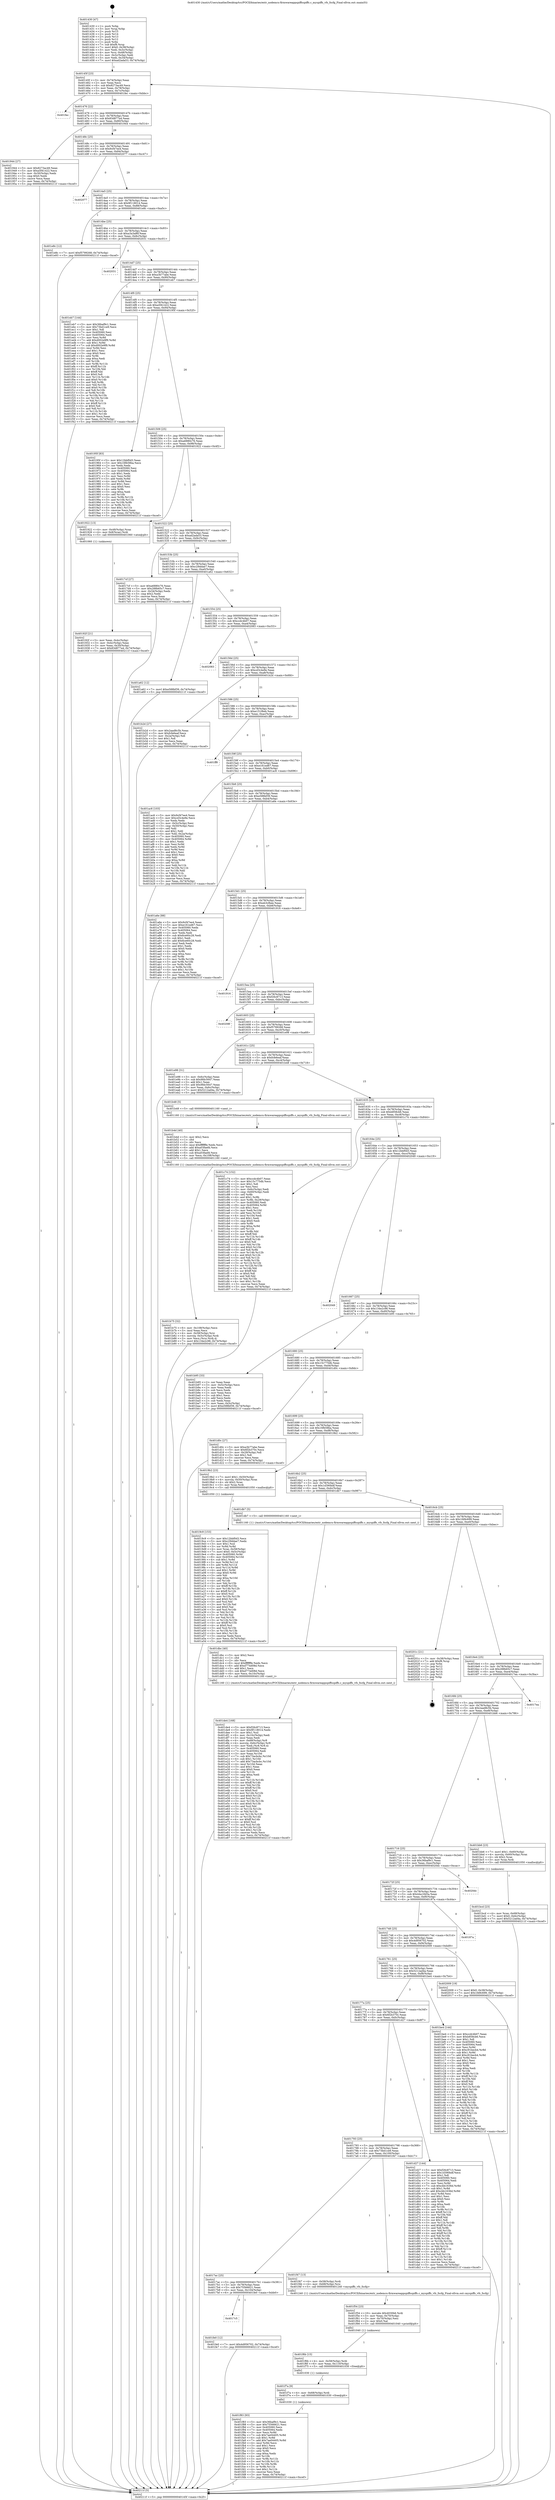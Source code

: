 digraph "0x401430" {
  label = "0x401430 (/mnt/c/Users/mathe/Desktop/tcc/POCII/binaries/extr_nodemcu-firmwareappspiffsspiffs.c_myspiffs_vfs_fscfg_Final-ollvm.out::main(0))"
  labelloc = "t"
  node[shape=record]

  Entry [label="",width=0.3,height=0.3,shape=circle,fillcolor=black,style=filled]
  "0x40145f" [label="{
     0x40145f [23]\l
     | [instrs]\l
     &nbsp;&nbsp;0x40145f \<+3\>: mov -0x74(%rbp),%eax\l
     &nbsp;&nbsp;0x401462 \<+2\>: mov %eax,%ecx\l
     &nbsp;&nbsp;0x401464 \<+6\>: sub $0x8273ac49,%ecx\l
     &nbsp;&nbsp;0x40146a \<+3\>: mov %eax,-0x78(%rbp)\l
     &nbsp;&nbsp;0x40146d \<+3\>: mov %ecx,-0x7c(%rbp)\l
     &nbsp;&nbsp;0x401470 \<+6\>: je 0000000000401fec \<main+0xbbc\>\l
  }"]
  "0x401fec" [label="{
     0x401fec\l
  }", style=dashed]
  "0x401476" [label="{
     0x401476 [22]\l
     | [instrs]\l
     &nbsp;&nbsp;0x401476 \<+5\>: jmp 000000000040147b \<main+0x4b\>\l
     &nbsp;&nbsp;0x40147b \<+3\>: mov -0x78(%rbp),%eax\l
     &nbsp;&nbsp;0x40147e \<+5\>: sub $0x83d877a4,%eax\l
     &nbsp;&nbsp;0x401483 \<+3\>: mov %eax,-0x80(%rbp)\l
     &nbsp;&nbsp;0x401486 \<+6\>: je 0000000000401944 \<main+0x514\>\l
  }"]
  Exit [label="",width=0.3,height=0.3,shape=circle,fillcolor=black,style=filled,peripheries=2]
  "0x401944" [label="{
     0x401944 [27]\l
     | [instrs]\l
     &nbsp;&nbsp;0x401944 \<+5\>: mov $0x8273ac49,%eax\l
     &nbsp;&nbsp;0x401949 \<+5\>: mov $0xa5f41422,%ecx\l
     &nbsp;&nbsp;0x40194e \<+3\>: mov -0x30(%rbp),%edx\l
     &nbsp;&nbsp;0x401951 \<+3\>: cmp $0x0,%edx\l
     &nbsp;&nbsp;0x401954 \<+3\>: cmove %ecx,%eax\l
     &nbsp;&nbsp;0x401957 \<+3\>: mov %eax,-0x74(%rbp)\l
     &nbsp;&nbsp;0x40195a \<+5\>: jmp 000000000040211f \<main+0xcef\>\l
  }"]
  "0x40148c" [label="{
     0x40148c [25]\l
     | [instrs]\l
     &nbsp;&nbsp;0x40148c \<+5\>: jmp 0000000000401491 \<main+0x61\>\l
     &nbsp;&nbsp;0x401491 \<+3\>: mov -0x78(%rbp),%eax\l
     &nbsp;&nbsp;0x401494 \<+5\>: sub $0x9cf47ee4,%eax\l
     &nbsp;&nbsp;0x401499 \<+6\>: mov %eax,-0x84(%rbp)\l
     &nbsp;&nbsp;0x40149f \<+6\>: je 0000000000402077 \<main+0xc47\>\l
  }"]
  "0x4017c5" [label="{
     0x4017c5\l
  }", style=dashed]
  "0x402077" [label="{
     0x402077\l
  }", style=dashed]
  "0x4014a5" [label="{
     0x4014a5 [25]\l
     | [instrs]\l
     &nbsp;&nbsp;0x4014a5 \<+5\>: jmp 00000000004014aa \<main+0x7a\>\l
     &nbsp;&nbsp;0x4014aa \<+3\>: mov -0x78(%rbp),%eax\l
     &nbsp;&nbsp;0x4014ad \<+5\>: sub $0x9f118014,%eax\l
     &nbsp;&nbsp;0x4014b2 \<+6\>: mov %eax,-0x88(%rbp)\l
     &nbsp;&nbsp;0x4014b8 \<+6\>: je 0000000000401e8c \<main+0xa5c\>\l
  }"]
  "0x401fe0" [label="{
     0x401fe0 [12]\l
     | [instrs]\l
     &nbsp;&nbsp;0x401fe0 \<+7\>: movl $0x4d956702,-0x74(%rbp)\l
     &nbsp;&nbsp;0x401fe7 \<+5\>: jmp 000000000040211f \<main+0xcef\>\l
  }"]
  "0x401e8c" [label="{
     0x401e8c [12]\l
     | [instrs]\l
     &nbsp;&nbsp;0x401e8c \<+7\>: movl $0xf5799268,-0x74(%rbp)\l
     &nbsp;&nbsp;0x401e93 \<+5\>: jmp 000000000040211f \<main+0xcef\>\l
  }"]
  "0x4014be" [label="{
     0x4014be [25]\l
     | [instrs]\l
     &nbsp;&nbsp;0x4014be \<+5\>: jmp 00000000004014c3 \<main+0x93\>\l
     &nbsp;&nbsp;0x4014c3 \<+3\>: mov -0x78(%rbp),%eax\l
     &nbsp;&nbsp;0x4014c6 \<+5\>: sub $0xa3a3af6f,%eax\l
     &nbsp;&nbsp;0x4014cb \<+6\>: mov %eax,-0x8c(%rbp)\l
     &nbsp;&nbsp;0x4014d1 \<+6\>: je 0000000000402031 \<main+0xc01\>\l
  }"]
  "0x401f83" [label="{
     0x401f83 [93]\l
     | [instrs]\l
     &nbsp;&nbsp;0x401f83 \<+5\>: mov $0x36baf9c1,%eax\l
     &nbsp;&nbsp;0x401f88 \<+5\>: mov $0x75566621,%esi\l
     &nbsp;&nbsp;0x401f8d \<+7\>: mov 0x405060,%ecx\l
     &nbsp;&nbsp;0x401f94 \<+7\>: mov 0x405064,%edx\l
     &nbsp;&nbsp;0x401f9b \<+3\>: mov %ecx,%r8d\l
     &nbsp;&nbsp;0x401f9e \<+7\>: sub $0x7ae04405,%r8d\l
     &nbsp;&nbsp;0x401fa5 \<+4\>: sub $0x1,%r8d\l
     &nbsp;&nbsp;0x401fa9 \<+7\>: add $0x7ae04405,%r8d\l
     &nbsp;&nbsp;0x401fb0 \<+4\>: imul %r8d,%ecx\l
     &nbsp;&nbsp;0x401fb4 \<+3\>: and $0x1,%ecx\l
     &nbsp;&nbsp;0x401fb7 \<+3\>: cmp $0x0,%ecx\l
     &nbsp;&nbsp;0x401fba \<+4\>: sete %r9b\l
     &nbsp;&nbsp;0x401fbe \<+3\>: cmp $0xa,%edx\l
     &nbsp;&nbsp;0x401fc1 \<+4\>: setl %r10b\l
     &nbsp;&nbsp;0x401fc5 \<+3\>: mov %r9b,%r11b\l
     &nbsp;&nbsp;0x401fc8 \<+3\>: and %r10b,%r11b\l
     &nbsp;&nbsp;0x401fcb \<+3\>: xor %r10b,%r9b\l
     &nbsp;&nbsp;0x401fce \<+3\>: or %r9b,%r11b\l
     &nbsp;&nbsp;0x401fd1 \<+4\>: test $0x1,%r11b\l
     &nbsp;&nbsp;0x401fd5 \<+3\>: cmovne %esi,%eax\l
     &nbsp;&nbsp;0x401fd8 \<+3\>: mov %eax,-0x74(%rbp)\l
     &nbsp;&nbsp;0x401fdb \<+5\>: jmp 000000000040211f \<main+0xcef\>\l
  }"]
  "0x402031" [label="{
     0x402031\l
  }", style=dashed]
  "0x4014d7" [label="{
     0x4014d7 [25]\l
     | [instrs]\l
     &nbsp;&nbsp;0x4014d7 \<+5\>: jmp 00000000004014dc \<main+0xac\>\l
     &nbsp;&nbsp;0x4014dc \<+3\>: mov -0x78(%rbp),%eax\l
     &nbsp;&nbsp;0x4014df \<+5\>: sub $0xa3b77abe,%eax\l
     &nbsp;&nbsp;0x4014e4 \<+6\>: mov %eax,-0x90(%rbp)\l
     &nbsp;&nbsp;0x4014ea \<+6\>: je 0000000000401eb7 \<main+0xa87\>\l
  }"]
  "0x401f7a" [label="{
     0x401f7a [9]\l
     | [instrs]\l
     &nbsp;&nbsp;0x401f7a \<+4\>: mov -0x68(%rbp),%rdi\l
     &nbsp;&nbsp;0x401f7e \<+5\>: call 0000000000401030 \<free@plt\>\l
     | [calls]\l
     &nbsp;&nbsp;0x401030 \{1\} (unknown)\l
  }"]
  "0x401eb7" [label="{
     0x401eb7 [144]\l
     | [instrs]\l
     &nbsp;&nbsp;0x401eb7 \<+5\>: mov $0x36baf9c1,%eax\l
     &nbsp;&nbsp;0x401ebc \<+5\>: mov $0x73bd1ce9,%ecx\l
     &nbsp;&nbsp;0x401ec1 \<+2\>: mov $0x1,%dl\l
     &nbsp;&nbsp;0x401ec3 \<+7\>: mov 0x405060,%esi\l
     &nbsp;&nbsp;0x401eca \<+7\>: mov 0x405064,%edi\l
     &nbsp;&nbsp;0x401ed1 \<+3\>: mov %esi,%r8d\l
     &nbsp;&nbsp;0x401ed4 \<+7\>: add $0xd002e9f9,%r8d\l
     &nbsp;&nbsp;0x401edb \<+4\>: sub $0x1,%r8d\l
     &nbsp;&nbsp;0x401edf \<+7\>: sub $0xd002e9f9,%r8d\l
     &nbsp;&nbsp;0x401ee6 \<+4\>: imul %r8d,%esi\l
     &nbsp;&nbsp;0x401eea \<+3\>: and $0x1,%esi\l
     &nbsp;&nbsp;0x401eed \<+3\>: cmp $0x0,%esi\l
     &nbsp;&nbsp;0x401ef0 \<+4\>: sete %r9b\l
     &nbsp;&nbsp;0x401ef4 \<+3\>: cmp $0xa,%edi\l
     &nbsp;&nbsp;0x401ef7 \<+4\>: setl %r10b\l
     &nbsp;&nbsp;0x401efb \<+3\>: mov %r9b,%r11b\l
     &nbsp;&nbsp;0x401efe \<+4\>: xor $0xff,%r11b\l
     &nbsp;&nbsp;0x401f02 \<+3\>: mov %r10b,%bl\l
     &nbsp;&nbsp;0x401f05 \<+3\>: xor $0xff,%bl\l
     &nbsp;&nbsp;0x401f08 \<+3\>: xor $0x0,%dl\l
     &nbsp;&nbsp;0x401f0b \<+3\>: mov %r11b,%r14b\l
     &nbsp;&nbsp;0x401f0e \<+4\>: and $0x0,%r14b\l
     &nbsp;&nbsp;0x401f12 \<+3\>: and %dl,%r9b\l
     &nbsp;&nbsp;0x401f15 \<+3\>: mov %bl,%r15b\l
     &nbsp;&nbsp;0x401f18 \<+4\>: and $0x0,%r15b\l
     &nbsp;&nbsp;0x401f1c \<+3\>: and %dl,%r10b\l
     &nbsp;&nbsp;0x401f1f \<+3\>: or %r9b,%r14b\l
     &nbsp;&nbsp;0x401f22 \<+3\>: or %r10b,%r15b\l
     &nbsp;&nbsp;0x401f25 \<+3\>: xor %r15b,%r14b\l
     &nbsp;&nbsp;0x401f28 \<+3\>: or %bl,%r11b\l
     &nbsp;&nbsp;0x401f2b \<+4\>: xor $0xff,%r11b\l
     &nbsp;&nbsp;0x401f2f \<+3\>: or $0x0,%dl\l
     &nbsp;&nbsp;0x401f32 \<+3\>: and %dl,%r11b\l
     &nbsp;&nbsp;0x401f35 \<+3\>: or %r11b,%r14b\l
     &nbsp;&nbsp;0x401f38 \<+4\>: test $0x1,%r14b\l
     &nbsp;&nbsp;0x401f3c \<+3\>: cmovne %ecx,%eax\l
     &nbsp;&nbsp;0x401f3f \<+3\>: mov %eax,-0x74(%rbp)\l
     &nbsp;&nbsp;0x401f42 \<+5\>: jmp 000000000040211f \<main+0xcef\>\l
  }"]
  "0x4014f0" [label="{
     0x4014f0 [25]\l
     | [instrs]\l
     &nbsp;&nbsp;0x4014f0 \<+5\>: jmp 00000000004014f5 \<main+0xc5\>\l
     &nbsp;&nbsp;0x4014f5 \<+3\>: mov -0x78(%rbp),%eax\l
     &nbsp;&nbsp;0x4014f8 \<+5\>: sub $0xa5f41422,%eax\l
     &nbsp;&nbsp;0x4014fd \<+6\>: mov %eax,-0x94(%rbp)\l
     &nbsp;&nbsp;0x401503 \<+6\>: je 000000000040195f \<main+0x52f\>\l
  }"]
  "0x401f6b" [label="{
     0x401f6b [15]\l
     | [instrs]\l
     &nbsp;&nbsp;0x401f6b \<+4\>: mov -0x58(%rbp),%rdi\l
     &nbsp;&nbsp;0x401f6f \<+6\>: mov %eax,-0x110(%rbp)\l
     &nbsp;&nbsp;0x401f75 \<+5\>: call 0000000000401030 \<free@plt\>\l
     | [calls]\l
     &nbsp;&nbsp;0x401030 \{1\} (unknown)\l
  }"]
  "0x40195f" [label="{
     0x40195f [83]\l
     | [instrs]\l
     &nbsp;&nbsp;0x40195f \<+5\>: mov $0x12bbf0d3,%eax\l
     &nbsp;&nbsp;0x401964 \<+5\>: mov $0x16fb58ba,%ecx\l
     &nbsp;&nbsp;0x401969 \<+2\>: xor %edx,%edx\l
     &nbsp;&nbsp;0x40196b \<+7\>: mov 0x405060,%esi\l
     &nbsp;&nbsp;0x401972 \<+7\>: mov 0x405064,%edi\l
     &nbsp;&nbsp;0x401979 \<+3\>: sub $0x1,%edx\l
     &nbsp;&nbsp;0x40197c \<+3\>: mov %esi,%r8d\l
     &nbsp;&nbsp;0x40197f \<+3\>: add %edx,%r8d\l
     &nbsp;&nbsp;0x401982 \<+4\>: imul %r8d,%esi\l
     &nbsp;&nbsp;0x401986 \<+3\>: and $0x1,%esi\l
     &nbsp;&nbsp;0x401989 \<+3\>: cmp $0x0,%esi\l
     &nbsp;&nbsp;0x40198c \<+4\>: sete %r9b\l
     &nbsp;&nbsp;0x401990 \<+3\>: cmp $0xa,%edi\l
     &nbsp;&nbsp;0x401993 \<+4\>: setl %r10b\l
     &nbsp;&nbsp;0x401997 \<+3\>: mov %r9b,%r11b\l
     &nbsp;&nbsp;0x40199a \<+3\>: and %r10b,%r11b\l
     &nbsp;&nbsp;0x40199d \<+3\>: xor %r10b,%r9b\l
     &nbsp;&nbsp;0x4019a0 \<+3\>: or %r9b,%r11b\l
     &nbsp;&nbsp;0x4019a3 \<+4\>: test $0x1,%r11b\l
     &nbsp;&nbsp;0x4019a7 \<+3\>: cmovne %ecx,%eax\l
     &nbsp;&nbsp;0x4019aa \<+3\>: mov %eax,-0x74(%rbp)\l
     &nbsp;&nbsp;0x4019ad \<+5\>: jmp 000000000040211f \<main+0xcef\>\l
  }"]
  "0x401509" [label="{
     0x401509 [25]\l
     | [instrs]\l
     &nbsp;&nbsp;0x401509 \<+5\>: jmp 000000000040150e \<main+0xde\>\l
     &nbsp;&nbsp;0x40150e \<+3\>: mov -0x78(%rbp),%eax\l
     &nbsp;&nbsp;0x401511 \<+5\>: sub $0xa6880c76,%eax\l
     &nbsp;&nbsp;0x401516 \<+6\>: mov %eax,-0x98(%rbp)\l
     &nbsp;&nbsp;0x40151c \<+6\>: je 0000000000401922 \<main+0x4f2\>\l
  }"]
  "0x401f54" [label="{
     0x401f54 [23]\l
     | [instrs]\l
     &nbsp;&nbsp;0x401f54 \<+10\>: movabs $0x4030b6,%rdi\l
     &nbsp;&nbsp;0x401f5e \<+3\>: mov %eax,-0x70(%rbp)\l
     &nbsp;&nbsp;0x401f61 \<+3\>: mov -0x70(%rbp),%esi\l
     &nbsp;&nbsp;0x401f64 \<+2\>: mov $0x0,%al\l
     &nbsp;&nbsp;0x401f66 \<+5\>: call 0000000000401040 \<printf@plt\>\l
     | [calls]\l
     &nbsp;&nbsp;0x401040 \{1\} (unknown)\l
  }"]
  "0x401922" [label="{
     0x401922 [13]\l
     | [instrs]\l
     &nbsp;&nbsp;0x401922 \<+4\>: mov -0x48(%rbp),%rax\l
     &nbsp;&nbsp;0x401926 \<+4\>: mov 0x8(%rax),%rdi\l
     &nbsp;&nbsp;0x40192a \<+5\>: call 0000000000401060 \<atoi@plt\>\l
     | [calls]\l
     &nbsp;&nbsp;0x401060 \{1\} (unknown)\l
  }"]
  "0x401522" [label="{
     0x401522 [25]\l
     | [instrs]\l
     &nbsp;&nbsp;0x401522 \<+5\>: jmp 0000000000401527 \<main+0xf7\>\l
     &nbsp;&nbsp;0x401527 \<+3\>: mov -0x78(%rbp),%eax\l
     &nbsp;&nbsp;0x40152a \<+5\>: sub $0xad2ada53,%eax\l
     &nbsp;&nbsp;0x40152f \<+6\>: mov %eax,-0x9c(%rbp)\l
     &nbsp;&nbsp;0x401535 \<+6\>: je 00000000004017cf \<main+0x39f\>\l
  }"]
  "0x4017ac" [label="{
     0x4017ac [25]\l
     | [instrs]\l
     &nbsp;&nbsp;0x4017ac \<+5\>: jmp 00000000004017b1 \<main+0x381\>\l
     &nbsp;&nbsp;0x4017b1 \<+3\>: mov -0x78(%rbp),%eax\l
     &nbsp;&nbsp;0x4017b4 \<+5\>: sub $0x75566621,%eax\l
     &nbsp;&nbsp;0x4017b9 \<+6\>: mov %eax,-0x104(%rbp)\l
     &nbsp;&nbsp;0x4017bf \<+6\>: je 0000000000401fe0 \<main+0xbb0\>\l
  }"]
  "0x4017cf" [label="{
     0x4017cf [27]\l
     | [instrs]\l
     &nbsp;&nbsp;0x4017cf \<+5\>: mov $0xa6880c76,%eax\l
     &nbsp;&nbsp;0x4017d4 \<+5\>: mov $0x288b65c7,%ecx\l
     &nbsp;&nbsp;0x4017d9 \<+3\>: mov -0x34(%rbp),%edx\l
     &nbsp;&nbsp;0x4017dc \<+3\>: cmp $0x2,%edx\l
     &nbsp;&nbsp;0x4017df \<+3\>: cmovne %ecx,%eax\l
     &nbsp;&nbsp;0x4017e2 \<+3\>: mov %eax,-0x74(%rbp)\l
     &nbsp;&nbsp;0x4017e5 \<+5\>: jmp 000000000040211f \<main+0xcef\>\l
  }"]
  "0x40153b" [label="{
     0x40153b [25]\l
     | [instrs]\l
     &nbsp;&nbsp;0x40153b \<+5\>: jmp 0000000000401540 \<main+0x110\>\l
     &nbsp;&nbsp;0x401540 \<+3\>: mov -0x78(%rbp),%eax\l
     &nbsp;&nbsp;0x401543 \<+5\>: sub $0xc29ddae7,%eax\l
     &nbsp;&nbsp;0x401548 \<+6\>: mov %eax,-0xa0(%rbp)\l
     &nbsp;&nbsp;0x40154e \<+6\>: je 0000000000401a62 \<main+0x632\>\l
  }"]
  "0x40211f" [label="{
     0x40211f [5]\l
     | [instrs]\l
     &nbsp;&nbsp;0x40211f \<+5\>: jmp 000000000040145f \<main+0x2f\>\l
  }"]
  "0x401430" [label="{
     0x401430 [47]\l
     | [instrs]\l
     &nbsp;&nbsp;0x401430 \<+1\>: push %rbp\l
     &nbsp;&nbsp;0x401431 \<+3\>: mov %rsp,%rbp\l
     &nbsp;&nbsp;0x401434 \<+2\>: push %r15\l
     &nbsp;&nbsp;0x401436 \<+2\>: push %r14\l
     &nbsp;&nbsp;0x401438 \<+2\>: push %r13\l
     &nbsp;&nbsp;0x40143a \<+2\>: push %r12\l
     &nbsp;&nbsp;0x40143c \<+1\>: push %rbx\l
     &nbsp;&nbsp;0x40143d \<+7\>: sub $0xf8,%rsp\l
     &nbsp;&nbsp;0x401444 \<+7\>: movl $0x0,-0x38(%rbp)\l
     &nbsp;&nbsp;0x40144b \<+3\>: mov %edi,-0x3c(%rbp)\l
     &nbsp;&nbsp;0x40144e \<+4\>: mov %rsi,-0x48(%rbp)\l
     &nbsp;&nbsp;0x401452 \<+3\>: mov -0x3c(%rbp),%edi\l
     &nbsp;&nbsp;0x401455 \<+3\>: mov %edi,-0x34(%rbp)\l
     &nbsp;&nbsp;0x401458 \<+7\>: movl $0xad2ada53,-0x74(%rbp)\l
  }"]
  "0x40192f" [label="{
     0x40192f [21]\l
     | [instrs]\l
     &nbsp;&nbsp;0x40192f \<+3\>: mov %eax,-0x4c(%rbp)\l
     &nbsp;&nbsp;0x401932 \<+3\>: mov -0x4c(%rbp),%eax\l
     &nbsp;&nbsp;0x401935 \<+3\>: mov %eax,-0x30(%rbp)\l
     &nbsp;&nbsp;0x401938 \<+7\>: movl $0x83d877a4,-0x74(%rbp)\l
     &nbsp;&nbsp;0x40193f \<+5\>: jmp 000000000040211f \<main+0xcef\>\l
  }"]
  "0x401f47" [label="{
     0x401f47 [13]\l
     | [instrs]\l
     &nbsp;&nbsp;0x401f47 \<+4\>: mov -0x58(%rbp),%rdi\l
     &nbsp;&nbsp;0x401f4b \<+4\>: mov -0x68(%rbp),%rsi\l
     &nbsp;&nbsp;0x401f4f \<+5\>: call 0000000000401240 \<myspiffs_vfs_fscfg\>\l
     | [calls]\l
     &nbsp;&nbsp;0x401240 \{1\} (/mnt/c/Users/mathe/Desktop/tcc/POCII/binaries/extr_nodemcu-firmwareappspiffsspiffs.c_myspiffs_vfs_fscfg_Final-ollvm.out::myspiffs_vfs_fscfg)\l
  }"]
  "0x401a62" [label="{
     0x401a62 [12]\l
     | [instrs]\l
     &nbsp;&nbsp;0x401a62 \<+7\>: movl $0xe588bf39,-0x74(%rbp)\l
     &nbsp;&nbsp;0x401a69 \<+5\>: jmp 000000000040211f \<main+0xcef\>\l
  }"]
  "0x401554" [label="{
     0x401554 [25]\l
     | [instrs]\l
     &nbsp;&nbsp;0x401554 \<+5\>: jmp 0000000000401559 \<main+0x129\>\l
     &nbsp;&nbsp;0x401559 \<+3\>: mov -0x78(%rbp),%eax\l
     &nbsp;&nbsp;0x40155c \<+5\>: sub $0xccdc4b07,%eax\l
     &nbsp;&nbsp;0x401561 \<+6\>: mov %eax,-0xa4(%rbp)\l
     &nbsp;&nbsp;0x401567 \<+6\>: je 0000000000402083 \<main+0xc53\>\l
  }"]
  "0x401de4" [label="{
     0x401de4 [168]\l
     | [instrs]\l
     &nbsp;&nbsp;0x401de4 \<+5\>: mov $0xf26c8713,%ecx\l
     &nbsp;&nbsp;0x401de9 \<+5\>: mov $0x9f118014,%edx\l
     &nbsp;&nbsp;0x401dee \<+3\>: mov $0x1,%sil\l
     &nbsp;&nbsp;0x401df1 \<+6\>: mov -0x10c(%rbp),%edi\l
     &nbsp;&nbsp;0x401df7 \<+3\>: imul %eax,%edi\l
     &nbsp;&nbsp;0x401dfa \<+4\>: mov -0x68(%rbp),%r8\l
     &nbsp;&nbsp;0x401dfe \<+4\>: movslq -0x6c(%rbp),%r9\l
     &nbsp;&nbsp;0x401e02 \<+4\>: mov %edi,(%r8,%r9,4)\l
     &nbsp;&nbsp;0x401e06 \<+7\>: mov 0x405060,%eax\l
     &nbsp;&nbsp;0x401e0d \<+7\>: mov 0x405064,%edi\l
     &nbsp;&nbsp;0x401e14 \<+3\>: mov %eax,%r10d\l
     &nbsp;&nbsp;0x401e17 \<+7\>: sub $0x73acbcbc,%r10d\l
     &nbsp;&nbsp;0x401e1e \<+4\>: sub $0x1,%r10d\l
     &nbsp;&nbsp;0x401e22 \<+7\>: add $0x73acbcbc,%r10d\l
     &nbsp;&nbsp;0x401e29 \<+4\>: imul %r10d,%eax\l
     &nbsp;&nbsp;0x401e2d \<+3\>: and $0x1,%eax\l
     &nbsp;&nbsp;0x401e30 \<+3\>: cmp $0x0,%eax\l
     &nbsp;&nbsp;0x401e33 \<+4\>: sete %r11b\l
     &nbsp;&nbsp;0x401e37 \<+3\>: cmp $0xa,%edi\l
     &nbsp;&nbsp;0x401e3a \<+3\>: setl %bl\l
     &nbsp;&nbsp;0x401e3d \<+3\>: mov %r11b,%r14b\l
     &nbsp;&nbsp;0x401e40 \<+4\>: xor $0xff,%r14b\l
     &nbsp;&nbsp;0x401e44 \<+3\>: mov %bl,%r15b\l
     &nbsp;&nbsp;0x401e47 \<+4\>: xor $0xff,%r15b\l
     &nbsp;&nbsp;0x401e4b \<+4\>: xor $0x0,%sil\l
     &nbsp;&nbsp;0x401e4f \<+3\>: mov %r14b,%r12b\l
     &nbsp;&nbsp;0x401e52 \<+4\>: and $0x0,%r12b\l
     &nbsp;&nbsp;0x401e56 \<+3\>: and %sil,%r11b\l
     &nbsp;&nbsp;0x401e59 \<+3\>: mov %r15b,%r13b\l
     &nbsp;&nbsp;0x401e5c \<+4\>: and $0x0,%r13b\l
     &nbsp;&nbsp;0x401e60 \<+3\>: and %sil,%bl\l
     &nbsp;&nbsp;0x401e63 \<+3\>: or %r11b,%r12b\l
     &nbsp;&nbsp;0x401e66 \<+3\>: or %bl,%r13b\l
     &nbsp;&nbsp;0x401e69 \<+3\>: xor %r13b,%r12b\l
     &nbsp;&nbsp;0x401e6c \<+3\>: or %r15b,%r14b\l
     &nbsp;&nbsp;0x401e6f \<+4\>: xor $0xff,%r14b\l
     &nbsp;&nbsp;0x401e73 \<+4\>: or $0x0,%sil\l
     &nbsp;&nbsp;0x401e77 \<+3\>: and %sil,%r14b\l
     &nbsp;&nbsp;0x401e7a \<+3\>: or %r14b,%r12b\l
     &nbsp;&nbsp;0x401e7d \<+4\>: test $0x1,%r12b\l
     &nbsp;&nbsp;0x401e81 \<+3\>: cmovne %edx,%ecx\l
     &nbsp;&nbsp;0x401e84 \<+3\>: mov %ecx,-0x74(%rbp)\l
     &nbsp;&nbsp;0x401e87 \<+5\>: jmp 000000000040211f \<main+0xcef\>\l
  }"]
  "0x402083" [label="{
     0x402083\l
  }", style=dashed]
  "0x40156d" [label="{
     0x40156d [25]\l
     | [instrs]\l
     &nbsp;&nbsp;0x40156d \<+5\>: jmp 0000000000401572 \<main+0x142\>\l
     &nbsp;&nbsp;0x401572 \<+3\>: mov -0x78(%rbp),%eax\l
     &nbsp;&nbsp;0x401575 \<+5\>: sub $0xcd3c4e9e,%eax\l
     &nbsp;&nbsp;0x40157a \<+6\>: mov %eax,-0xa8(%rbp)\l
     &nbsp;&nbsp;0x401580 \<+6\>: je 0000000000401b2d \<main+0x6fd\>\l
  }"]
  "0x401dbc" [label="{
     0x401dbc [40]\l
     | [instrs]\l
     &nbsp;&nbsp;0x401dbc \<+5\>: mov $0x2,%ecx\l
     &nbsp;&nbsp;0x401dc1 \<+1\>: cltd\l
     &nbsp;&nbsp;0x401dc2 \<+2\>: idiv %ecx\l
     &nbsp;&nbsp;0x401dc4 \<+6\>: imul $0xfffffffe,%edx,%ecx\l
     &nbsp;&nbsp;0x401dca \<+6\>: add $0xd774d08d,%ecx\l
     &nbsp;&nbsp;0x401dd0 \<+3\>: add $0x1,%ecx\l
     &nbsp;&nbsp;0x401dd3 \<+6\>: sub $0xd774d08d,%ecx\l
     &nbsp;&nbsp;0x401dd9 \<+6\>: mov %ecx,-0x10c(%rbp)\l
     &nbsp;&nbsp;0x401ddf \<+5\>: call 0000000000401160 \<next_i\>\l
     | [calls]\l
     &nbsp;&nbsp;0x401160 \{1\} (/mnt/c/Users/mathe/Desktop/tcc/POCII/binaries/extr_nodemcu-firmwareappspiffsspiffs.c_myspiffs_vfs_fscfg_Final-ollvm.out::next_i)\l
  }"]
  "0x401b2d" [label="{
     0x401b2d [27]\l
     | [instrs]\l
     &nbsp;&nbsp;0x401b2d \<+5\>: mov $0x2aad8c5b,%eax\l
     &nbsp;&nbsp;0x401b32 \<+5\>: mov $0xfcfe6eaf,%ecx\l
     &nbsp;&nbsp;0x401b37 \<+3\>: mov -0x2a(%rbp),%dl\l
     &nbsp;&nbsp;0x401b3a \<+3\>: test $0x1,%dl\l
     &nbsp;&nbsp;0x401b3d \<+3\>: cmovne %ecx,%eax\l
     &nbsp;&nbsp;0x401b40 \<+3\>: mov %eax,-0x74(%rbp)\l
     &nbsp;&nbsp;0x401b43 \<+5\>: jmp 000000000040211f \<main+0xcef\>\l
  }"]
  "0x401586" [label="{
     0x401586 [25]\l
     | [instrs]\l
     &nbsp;&nbsp;0x401586 \<+5\>: jmp 000000000040158b \<main+0x15b\>\l
     &nbsp;&nbsp;0x40158b \<+3\>: mov -0x78(%rbp),%eax\l
     &nbsp;&nbsp;0x40158e \<+5\>: sub $0xe151f6eb,%eax\l
     &nbsp;&nbsp;0x401593 \<+6\>: mov %eax,-0xac(%rbp)\l
     &nbsp;&nbsp;0x401599 \<+6\>: je 0000000000401ff8 \<main+0xbc8\>\l
  }"]
  "0x401793" [label="{
     0x401793 [25]\l
     | [instrs]\l
     &nbsp;&nbsp;0x401793 \<+5\>: jmp 0000000000401798 \<main+0x368\>\l
     &nbsp;&nbsp;0x401798 \<+3\>: mov -0x78(%rbp),%eax\l
     &nbsp;&nbsp;0x40179b \<+5\>: sub $0x73bd1ce9,%eax\l
     &nbsp;&nbsp;0x4017a0 \<+6\>: mov %eax,-0x100(%rbp)\l
     &nbsp;&nbsp;0x4017a6 \<+6\>: je 0000000000401f47 \<main+0xb17\>\l
  }"]
  "0x401ff8" [label="{
     0x401ff8\l
  }", style=dashed]
  "0x40159f" [label="{
     0x40159f [25]\l
     | [instrs]\l
     &nbsp;&nbsp;0x40159f \<+5\>: jmp 00000000004015a4 \<main+0x174\>\l
     &nbsp;&nbsp;0x4015a4 \<+3\>: mov -0x78(%rbp),%eax\l
     &nbsp;&nbsp;0x4015a7 \<+5\>: sub $0xe161ed67,%eax\l
     &nbsp;&nbsp;0x4015ac \<+6\>: mov %eax,-0xb0(%rbp)\l
     &nbsp;&nbsp;0x4015b2 \<+6\>: je 0000000000401ac6 \<main+0x696\>\l
  }"]
  "0x401d27" [label="{
     0x401d27 [144]\l
     | [instrs]\l
     &nbsp;&nbsp;0x401d27 \<+5\>: mov $0xf26c8713,%eax\l
     &nbsp;&nbsp;0x401d2c \<+5\>: mov $0x1d390bdf,%ecx\l
     &nbsp;&nbsp;0x401d31 \<+2\>: mov $0x1,%dl\l
     &nbsp;&nbsp;0x401d33 \<+7\>: mov 0x405060,%esi\l
     &nbsp;&nbsp;0x401d3a \<+7\>: mov 0x405064,%edi\l
     &nbsp;&nbsp;0x401d41 \<+3\>: mov %esi,%r8d\l
     &nbsp;&nbsp;0x401d44 \<+7\>: sub $0xcbb1636d,%r8d\l
     &nbsp;&nbsp;0x401d4b \<+4\>: sub $0x1,%r8d\l
     &nbsp;&nbsp;0x401d4f \<+7\>: add $0xcbb1636d,%r8d\l
     &nbsp;&nbsp;0x401d56 \<+4\>: imul %r8d,%esi\l
     &nbsp;&nbsp;0x401d5a \<+3\>: and $0x1,%esi\l
     &nbsp;&nbsp;0x401d5d \<+3\>: cmp $0x0,%esi\l
     &nbsp;&nbsp;0x401d60 \<+4\>: sete %r9b\l
     &nbsp;&nbsp;0x401d64 \<+3\>: cmp $0xa,%edi\l
     &nbsp;&nbsp;0x401d67 \<+4\>: setl %r10b\l
     &nbsp;&nbsp;0x401d6b \<+3\>: mov %r9b,%r11b\l
     &nbsp;&nbsp;0x401d6e \<+4\>: xor $0xff,%r11b\l
     &nbsp;&nbsp;0x401d72 \<+3\>: mov %r10b,%bl\l
     &nbsp;&nbsp;0x401d75 \<+3\>: xor $0xff,%bl\l
     &nbsp;&nbsp;0x401d78 \<+3\>: xor $0x1,%dl\l
     &nbsp;&nbsp;0x401d7b \<+3\>: mov %r11b,%r14b\l
     &nbsp;&nbsp;0x401d7e \<+4\>: and $0xff,%r14b\l
     &nbsp;&nbsp;0x401d82 \<+3\>: and %dl,%r9b\l
     &nbsp;&nbsp;0x401d85 \<+3\>: mov %bl,%r15b\l
     &nbsp;&nbsp;0x401d88 \<+4\>: and $0xff,%r15b\l
     &nbsp;&nbsp;0x401d8c \<+3\>: and %dl,%r10b\l
     &nbsp;&nbsp;0x401d8f \<+3\>: or %r9b,%r14b\l
     &nbsp;&nbsp;0x401d92 \<+3\>: or %r10b,%r15b\l
     &nbsp;&nbsp;0x401d95 \<+3\>: xor %r15b,%r14b\l
     &nbsp;&nbsp;0x401d98 \<+3\>: or %bl,%r11b\l
     &nbsp;&nbsp;0x401d9b \<+4\>: xor $0xff,%r11b\l
     &nbsp;&nbsp;0x401d9f \<+3\>: or $0x1,%dl\l
     &nbsp;&nbsp;0x401da2 \<+3\>: and %dl,%r11b\l
     &nbsp;&nbsp;0x401da5 \<+3\>: or %r11b,%r14b\l
     &nbsp;&nbsp;0x401da8 \<+4\>: test $0x1,%r14b\l
     &nbsp;&nbsp;0x401dac \<+3\>: cmovne %ecx,%eax\l
     &nbsp;&nbsp;0x401daf \<+3\>: mov %eax,-0x74(%rbp)\l
     &nbsp;&nbsp;0x401db2 \<+5\>: jmp 000000000040211f \<main+0xcef\>\l
  }"]
  "0x401ac6" [label="{
     0x401ac6 [103]\l
     | [instrs]\l
     &nbsp;&nbsp;0x401ac6 \<+5\>: mov $0x9cf47ee4,%eax\l
     &nbsp;&nbsp;0x401acb \<+5\>: mov $0xcd3c4e9e,%ecx\l
     &nbsp;&nbsp;0x401ad0 \<+2\>: xor %edx,%edx\l
     &nbsp;&nbsp;0x401ad2 \<+3\>: mov -0x5c(%rbp),%esi\l
     &nbsp;&nbsp;0x401ad5 \<+3\>: cmp -0x50(%rbp),%esi\l
     &nbsp;&nbsp;0x401ad8 \<+4\>: setl %dil\l
     &nbsp;&nbsp;0x401adc \<+4\>: and $0x1,%dil\l
     &nbsp;&nbsp;0x401ae0 \<+4\>: mov %dil,-0x2a(%rbp)\l
     &nbsp;&nbsp;0x401ae4 \<+7\>: mov 0x405060,%esi\l
     &nbsp;&nbsp;0x401aeb \<+8\>: mov 0x405064,%r8d\l
     &nbsp;&nbsp;0x401af3 \<+3\>: sub $0x1,%edx\l
     &nbsp;&nbsp;0x401af6 \<+3\>: mov %esi,%r9d\l
     &nbsp;&nbsp;0x401af9 \<+3\>: add %edx,%r9d\l
     &nbsp;&nbsp;0x401afc \<+4\>: imul %r9d,%esi\l
     &nbsp;&nbsp;0x401b00 \<+3\>: and $0x1,%esi\l
     &nbsp;&nbsp;0x401b03 \<+3\>: cmp $0x0,%esi\l
     &nbsp;&nbsp;0x401b06 \<+4\>: sete %dil\l
     &nbsp;&nbsp;0x401b0a \<+4\>: cmp $0xa,%r8d\l
     &nbsp;&nbsp;0x401b0e \<+4\>: setl %r10b\l
     &nbsp;&nbsp;0x401b12 \<+3\>: mov %dil,%r11b\l
     &nbsp;&nbsp;0x401b15 \<+3\>: and %r10b,%r11b\l
     &nbsp;&nbsp;0x401b18 \<+3\>: xor %r10b,%dil\l
     &nbsp;&nbsp;0x401b1b \<+3\>: or %dil,%r11b\l
     &nbsp;&nbsp;0x401b1e \<+4\>: test $0x1,%r11b\l
     &nbsp;&nbsp;0x401b22 \<+3\>: cmovne %ecx,%eax\l
     &nbsp;&nbsp;0x401b25 \<+3\>: mov %eax,-0x74(%rbp)\l
     &nbsp;&nbsp;0x401b28 \<+5\>: jmp 000000000040211f \<main+0xcef\>\l
  }"]
  "0x4015b8" [label="{
     0x4015b8 [25]\l
     | [instrs]\l
     &nbsp;&nbsp;0x4015b8 \<+5\>: jmp 00000000004015bd \<main+0x18d\>\l
     &nbsp;&nbsp;0x4015bd \<+3\>: mov -0x78(%rbp),%eax\l
     &nbsp;&nbsp;0x4015c0 \<+5\>: sub $0xe588bf39,%eax\l
     &nbsp;&nbsp;0x4015c5 \<+6\>: mov %eax,-0xb4(%rbp)\l
     &nbsp;&nbsp;0x4015cb \<+6\>: je 0000000000401a6e \<main+0x63e\>\l
  }"]
  "0x40177a" [label="{
     0x40177a [25]\l
     | [instrs]\l
     &nbsp;&nbsp;0x40177a \<+5\>: jmp 000000000040177f \<main+0x34f\>\l
     &nbsp;&nbsp;0x40177f \<+3\>: mov -0x78(%rbp),%eax\l
     &nbsp;&nbsp;0x401782 \<+5\>: sub $0x6f2b370c,%eax\l
     &nbsp;&nbsp;0x401787 \<+6\>: mov %eax,-0xfc(%rbp)\l
     &nbsp;&nbsp;0x40178d \<+6\>: je 0000000000401d27 \<main+0x8f7\>\l
  }"]
  "0x401a6e" [label="{
     0x401a6e [88]\l
     | [instrs]\l
     &nbsp;&nbsp;0x401a6e \<+5\>: mov $0x9cf47ee4,%eax\l
     &nbsp;&nbsp;0x401a73 \<+5\>: mov $0xe161ed67,%ecx\l
     &nbsp;&nbsp;0x401a78 \<+7\>: mov 0x405060,%edx\l
     &nbsp;&nbsp;0x401a7f \<+7\>: mov 0x405064,%esi\l
     &nbsp;&nbsp;0x401a86 \<+2\>: mov %edx,%edi\l
     &nbsp;&nbsp;0x401a88 \<+6\>: sub $0x6ce60c28,%edi\l
     &nbsp;&nbsp;0x401a8e \<+3\>: sub $0x1,%edi\l
     &nbsp;&nbsp;0x401a91 \<+6\>: add $0x6ce60c28,%edi\l
     &nbsp;&nbsp;0x401a97 \<+3\>: imul %edi,%edx\l
     &nbsp;&nbsp;0x401a9a \<+3\>: and $0x1,%edx\l
     &nbsp;&nbsp;0x401a9d \<+3\>: cmp $0x0,%edx\l
     &nbsp;&nbsp;0x401aa0 \<+4\>: sete %r8b\l
     &nbsp;&nbsp;0x401aa4 \<+3\>: cmp $0xa,%esi\l
     &nbsp;&nbsp;0x401aa7 \<+4\>: setl %r9b\l
     &nbsp;&nbsp;0x401aab \<+3\>: mov %r8b,%r10b\l
     &nbsp;&nbsp;0x401aae \<+3\>: and %r9b,%r10b\l
     &nbsp;&nbsp;0x401ab1 \<+3\>: xor %r9b,%r8b\l
     &nbsp;&nbsp;0x401ab4 \<+3\>: or %r8b,%r10b\l
     &nbsp;&nbsp;0x401ab7 \<+4\>: test $0x1,%r10b\l
     &nbsp;&nbsp;0x401abb \<+3\>: cmovne %ecx,%eax\l
     &nbsp;&nbsp;0x401abe \<+3\>: mov %eax,-0x74(%rbp)\l
     &nbsp;&nbsp;0x401ac1 \<+5\>: jmp 000000000040211f \<main+0xcef\>\l
  }"]
  "0x4015d1" [label="{
     0x4015d1 [25]\l
     | [instrs]\l
     &nbsp;&nbsp;0x4015d1 \<+5\>: jmp 00000000004015d6 \<main+0x1a6\>\l
     &nbsp;&nbsp;0x4015d6 \<+3\>: mov -0x78(%rbp),%eax\l
     &nbsp;&nbsp;0x4015d9 \<+5\>: sub $0xeb3cfbee,%eax\l
     &nbsp;&nbsp;0x4015de \<+6\>: mov %eax,-0xb8(%rbp)\l
     &nbsp;&nbsp;0x4015e4 \<+6\>: je 0000000000401916 \<main+0x4e6\>\l
  }"]
  "0x401be4" [label="{
     0x401be4 [144]\l
     | [instrs]\l
     &nbsp;&nbsp;0x401be4 \<+5\>: mov $0xccdc4b07,%eax\l
     &nbsp;&nbsp;0x401be9 \<+5\>: mov $0xb858cb6,%ecx\l
     &nbsp;&nbsp;0x401bee \<+2\>: mov $0x1,%dl\l
     &nbsp;&nbsp;0x401bf0 \<+7\>: mov 0x405060,%esi\l
     &nbsp;&nbsp;0x401bf7 \<+7\>: mov 0x405064,%edi\l
     &nbsp;&nbsp;0x401bfe \<+3\>: mov %esi,%r8d\l
     &nbsp;&nbsp;0x401c01 \<+7\>: sub $0xc91becb4,%r8d\l
     &nbsp;&nbsp;0x401c08 \<+4\>: sub $0x1,%r8d\l
     &nbsp;&nbsp;0x401c0c \<+7\>: add $0xc91becb4,%r8d\l
     &nbsp;&nbsp;0x401c13 \<+4\>: imul %r8d,%esi\l
     &nbsp;&nbsp;0x401c17 \<+3\>: and $0x1,%esi\l
     &nbsp;&nbsp;0x401c1a \<+3\>: cmp $0x0,%esi\l
     &nbsp;&nbsp;0x401c1d \<+4\>: sete %r9b\l
     &nbsp;&nbsp;0x401c21 \<+3\>: cmp $0xa,%edi\l
     &nbsp;&nbsp;0x401c24 \<+4\>: setl %r10b\l
     &nbsp;&nbsp;0x401c28 \<+3\>: mov %r9b,%r11b\l
     &nbsp;&nbsp;0x401c2b \<+4\>: xor $0xff,%r11b\l
     &nbsp;&nbsp;0x401c2f \<+3\>: mov %r10b,%bl\l
     &nbsp;&nbsp;0x401c32 \<+3\>: xor $0xff,%bl\l
     &nbsp;&nbsp;0x401c35 \<+3\>: xor $0x0,%dl\l
     &nbsp;&nbsp;0x401c38 \<+3\>: mov %r11b,%r14b\l
     &nbsp;&nbsp;0x401c3b \<+4\>: and $0x0,%r14b\l
     &nbsp;&nbsp;0x401c3f \<+3\>: and %dl,%r9b\l
     &nbsp;&nbsp;0x401c42 \<+3\>: mov %bl,%r15b\l
     &nbsp;&nbsp;0x401c45 \<+4\>: and $0x0,%r15b\l
     &nbsp;&nbsp;0x401c49 \<+3\>: and %dl,%r10b\l
     &nbsp;&nbsp;0x401c4c \<+3\>: or %r9b,%r14b\l
     &nbsp;&nbsp;0x401c4f \<+3\>: or %r10b,%r15b\l
     &nbsp;&nbsp;0x401c52 \<+3\>: xor %r15b,%r14b\l
     &nbsp;&nbsp;0x401c55 \<+3\>: or %bl,%r11b\l
     &nbsp;&nbsp;0x401c58 \<+4\>: xor $0xff,%r11b\l
     &nbsp;&nbsp;0x401c5c \<+3\>: or $0x0,%dl\l
     &nbsp;&nbsp;0x401c5f \<+3\>: and %dl,%r11b\l
     &nbsp;&nbsp;0x401c62 \<+3\>: or %r11b,%r14b\l
     &nbsp;&nbsp;0x401c65 \<+4\>: test $0x1,%r14b\l
     &nbsp;&nbsp;0x401c69 \<+3\>: cmovne %ecx,%eax\l
     &nbsp;&nbsp;0x401c6c \<+3\>: mov %eax,-0x74(%rbp)\l
     &nbsp;&nbsp;0x401c6f \<+5\>: jmp 000000000040211f \<main+0xcef\>\l
  }"]
  "0x401916" [label="{
     0x401916\l
  }", style=dashed]
  "0x4015ea" [label="{
     0x4015ea [25]\l
     | [instrs]\l
     &nbsp;&nbsp;0x4015ea \<+5\>: jmp 00000000004015ef \<main+0x1bf\>\l
     &nbsp;&nbsp;0x4015ef \<+3\>: mov -0x78(%rbp),%eax\l
     &nbsp;&nbsp;0x4015f2 \<+5\>: sub $0xf26c8713,%eax\l
     &nbsp;&nbsp;0x4015f7 \<+6\>: mov %eax,-0xbc(%rbp)\l
     &nbsp;&nbsp;0x4015fd \<+6\>: je 000000000040208f \<main+0xc5f\>\l
  }"]
  "0x401761" [label="{
     0x401761 [25]\l
     | [instrs]\l
     &nbsp;&nbsp;0x401761 \<+5\>: jmp 0000000000401766 \<main+0x336\>\l
     &nbsp;&nbsp;0x401766 \<+3\>: mov -0x78(%rbp),%eax\l
     &nbsp;&nbsp;0x401769 \<+5\>: sub $0x5212ad4a,%eax\l
     &nbsp;&nbsp;0x40176e \<+6\>: mov %eax,-0xf8(%rbp)\l
     &nbsp;&nbsp;0x401774 \<+6\>: je 0000000000401be4 \<main+0x7b4\>\l
  }"]
  "0x40208f" [label="{
     0x40208f\l
  }", style=dashed]
  "0x401603" [label="{
     0x401603 [25]\l
     | [instrs]\l
     &nbsp;&nbsp;0x401603 \<+5\>: jmp 0000000000401608 \<main+0x1d8\>\l
     &nbsp;&nbsp;0x401608 \<+3\>: mov -0x78(%rbp),%eax\l
     &nbsp;&nbsp;0x40160b \<+5\>: sub $0xf5799268,%eax\l
     &nbsp;&nbsp;0x401610 \<+6\>: mov %eax,-0xc0(%rbp)\l
     &nbsp;&nbsp;0x401616 \<+6\>: je 0000000000401e98 \<main+0xa68\>\l
  }"]
  "0x402009" [label="{
     0x402009 [19]\l
     | [instrs]\l
     &nbsp;&nbsp;0x402009 \<+7\>: movl $0x0,-0x38(%rbp)\l
     &nbsp;&nbsp;0x402010 \<+7\>: movl $0x1fd9c699,-0x74(%rbp)\l
     &nbsp;&nbsp;0x402017 \<+5\>: jmp 000000000040211f \<main+0xcef\>\l
  }"]
  "0x401e98" [label="{
     0x401e98 [31]\l
     | [instrs]\l
     &nbsp;&nbsp;0x401e98 \<+3\>: mov -0x6c(%rbp),%eax\l
     &nbsp;&nbsp;0x401e9b \<+5\>: sub $0x9fdc5647,%eax\l
     &nbsp;&nbsp;0x401ea0 \<+3\>: add $0x1,%eax\l
     &nbsp;&nbsp;0x401ea3 \<+5\>: add $0x9fdc5647,%eax\l
     &nbsp;&nbsp;0x401ea8 \<+3\>: mov %eax,-0x6c(%rbp)\l
     &nbsp;&nbsp;0x401eab \<+7\>: movl $0x5212ad4a,-0x74(%rbp)\l
     &nbsp;&nbsp;0x401eb2 \<+5\>: jmp 000000000040211f \<main+0xcef\>\l
  }"]
  "0x40161c" [label="{
     0x40161c [25]\l
     | [instrs]\l
     &nbsp;&nbsp;0x40161c \<+5\>: jmp 0000000000401621 \<main+0x1f1\>\l
     &nbsp;&nbsp;0x401621 \<+3\>: mov -0x78(%rbp),%eax\l
     &nbsp;&nbsp;0x401624 \<+5\>: sub $0xfcfe6eaf,%eax\l
     &nbsp;&nbsp;0x401629 \<+6\>: mov %eax,-0xc4(%rbp)\l
     &nbsp;&nbsp;0x40162f \<+6\>: je 0000000000401b48 \<main+0x718\>\l
  }"]
  "0x401748" [label="{
     0x401748 [25]\l
     | [instrs]\l
     &nbsp;&nbsp;0x401748 \<+5\>: jmp 000000000040174d \<main+0x31d\>\l
     &nbsp;&nbsp;0x40174d \<+3\>: mov -0x78(%rbp),%eax\l
     &nbsp;&nbsp;0x401750 \<+5\>: sub $0x4d956702,%eax\l
     &nbsp;&nbsp;0x401755 \<+6\>: mov %eax,-0xf4(%rbp)\l
     &nbsp;&nbsp;0x40175b \<+6\>: je 0000000000402009 \<main+0xbd9\>\l
  }"]
  "0x401b48" [label="{
     0x401b48 [5]\l
     | [instrs]\l
     &nbsp;&nbsp;0x401b48 \<+5\>: call 0000000000401160 \<next_i\>\l
     | [calls]\l
     &nbsp;&nbsp;0x401160 \{1\} (/mnt/c/Users/mathe/Desktop/tcc/POCII/binaries/extr_nodemcu-firmwareappspiffsspiffs.c_myspiffs_vfs_fscfg_Final-ollvm.out::next_i)\l
  }"]
  "0x401635" [label="{
     0x401635 [25]\l
     | [instrs]\l
     &nbsp;&nbsp;0x401635 \<+5\>: jmp 000000000040163a \<main+0x20a\>\l
     &nbsp;&nbsp;0x40163a \<+3\>: mov -0x78(%rbp),%eax\l
     &nbsp;&nbsp;0x40163d \<+5\>: sub $0xb858cb6,%eax\l
     &nbsp;&nbsp;0x401642 \<+6\>: mov %eax,-0xc8(%rbp)\l
     &nbsp;&nbsp;0x401648 \<+6\>: je 0000000000401c74 \<main+0x844\>\l
  }"]
  "0x40187a" [label="{
     0x40187a\l
  }", style=dashed]
  "0x401c74" [label="{
     0x401c74 [152]\l
     | [instrs]\l
     &nbsp;&nbsp;0x401c74 \<+5\>: mov $0xccdc4b07,%eax\l
     &nbsp;&nbsp;0x401c79 \<+5\>: mov $0x15c775db,%ecx\l
     &nbsp;&nbsp;0x401c7e \<+2\>: mov $0x1,%dl\l
     &nbsp;&nbsp;0x401c80 \<+2\>: xor %esi,%esi\l
     &nbsp;&nbsp;0x401c82 \<+3\>: mov -0x6c(%rbp),%edi\l
     &nbsp;&nbsp;0x401c85 \<+3\>: cmp -0x60(%rbp),%edi\l
     &nbsp;&nbsp;0x401c88 \<+4\>: setl %r8b\l
     &nbsp;&nbsp;0x401c8c \<+4\>: and $0x1,%r8b\l
     &nbsp;&nbsp;0x401c90 \<+4\>: mov %r8b,-0x29(%rbp)\l
     &nbsp;&nbsp;0x401c94 \<+7\>: mov 0x405060,%edi\l
     &nbsp;&nbsp;0x401c9b \<+8\>: mov 0x405064,%r9d\l
     &nbsp;&nbsp;0x401ca3 \<+3\>: sub $0x1,%esi\l
     &nbsp;&nbsp;0x401ca6 \<+3\>: mov %edi,%r10d\l
     &nbsp;&nbsp;0x401ca9 \<+3\>: add %esi,%r10d\l
     &nbsp;&nbsp;0x401cac \<+4\>: imul %r10d,%edi\l
     &nbsp;&nbsp;0x401cb0 \<+3\>: and $0x1,%edi\l
     &nbsp;&nbsp;0x401cb3 \<+3\>: cmp $0x0,%edi\l
     &nbsp;&nbsp;0x401cb6 \<+4\>: sete %r8b\l
     &nbsp;&nbsp;0x401cba \<+4\>: cmp $0xa,%r9d\l
     &nbsp;&nbsp;0x401cbe \<+4\>: setl %r11b\l
     &nbsp;&nbsp;0x401cc2 \<+3\>: mov %r8b,%bl\l
     &nbsp;&nbsp;0x401cc5 \<+3\>: xor $0xff,%bl\l
     &nbsp;&nbsp;0x401cc8 \<+3\>: mov %r11b,%r14b\l
     &nbsp;&nbsp;0x401ccb \<+4\>: xor $0xff,%r14b\l
     &nbsp;&nbsp;0x401ccf \<+3\>: xor $0x0,%dl\l
     &nbsp;&nbsp;0x401cd2 \<+3\>: mov %bl,%r15b\l
     &nbsp;&nbsp;0x401cd5 \<+4\>: and $0x0,%r15b\l
     &nbsp;&nbsp;0x401cd9 \<+3\>: and %dl,%r8b\l
     &nbsp;&nbsp;0x401cdc \<+3\>: mov %r14b,%r12b\l
     &nbsp;&nbsp;0x401cdf \<+4\>: and $0x0,%r12b\l
     &nbsp;&nbsp;0x401ce3 \<+3\>: and %dl,%r11b\l
     &nbsp;&nbsp;0x401ce6 \<+3\>: or %r8b,%r15b\l
     &nbsp;&nbsp;0x401ce9 \<+3\>: or %r11b,%r12b\l
     &nbsp;&nbsp;0x401cec \<+3\>: xor %r12b,%r15b\l
     &nbsp;&nbsp;0x401cef \<+3\>: or %r14b,%bl\l
     &nbsp;&nbsp;0x401cf2 \<+3\>: xor $0xff,%bl\l
     &nbsp;&nbsp;0x401cf5 \<+3\>: or $0x0,%dl\l
     &nbsp;&nbsp;0x401cf8 \<+2\>: and %dl,%bl\l
     &nbsp;&nbsp;0x401cfa \<+3\>: or %bl,%r15b\l
     &nbsp;&nbsp;0x401cfd \<+4\>: test $0x1,%r15b\l
     &nbsp;&nbsp;0x401d01 \<+3\>: cmovne %ecx,%eax\l
     &nbsp;&nbsp;0x401d04 \<+3\>: mov %eax,-0x74(%rbp)\l
     &nbsp;&nbsp;0x401d07 \<+5\>: jmp 000000000040211f \<main+0xcef\>\l
  }"]
  "0x40164e" [label="{
     0x40164e [25]\l
     | [instrs]\l
     &nbsp;&nbsp;0x40164e \<+5\>: jmp 0000000000401653 \<main+0x223\>\l
     &nbsp;&nbsp;0x401653 \<+3\>: mov -0x78(%rbp),%eax\l
     &nbsp;&nbsp;0x401656 \<+5\>: sub $0x12bbf0d3,%eax\l
     &nbsp;&nbsp;0x40165b \<+6\>: mov %eax,-0xcc(%rbp)\l
     &nbsp;&nbsp;0x401661 \<+6\>: je 0000000000402049 \<main+0xc19\>\l
  }"]
  "0x40172f" [label="{
     0x40172f [25]\l
     | [instrs]\l
     &nbsp;&nbsp;0x40172f \<+5\>: jmp 0000000000401734 \<main+0x304\>\l
     &nbsp;&nbsp;0x401734 \<+3\>: mov -0x78(%rbp),%eax\l
     &nbsp;&nbsp;0x401737 \<+5\>: sub $0x44a1845a,%eax\l
     &nbsp;&nbsp;0x40173c \<+6\>: mov %eax,-0xf0(%rbp)\l
     &nbsp;&nbsp;0x401742 \<+6\>: je 000000000040187a \<main+0x44a\>\l
  }"]
  "0x402049" [label="{
     0x402049\l
  }", style=dashed]
  "0x401667" [label="{
     0x401667 [25]\l
     | [instrs]\l
     &nbsp;&nbsp;0x401667 \<+5\>: jmp 000000000040166c \<main+0x23c\>\l
     &nbsp;&nbsp;0x40166c \<+3\>: mov -0x78(%rbp),%eax\l
     &nbsp;&nbsp;0x40166f \<+5\>: sub $0x134e2c98,%eax\l
     &nbsp;&nbsp;0x401674 \<+6\>: mov %eax,-0xd0(%rbp)\l
     &nbsp;&nbsp;0x40167a \<+6\>: je 0000000000401b95 \<main+0x765\>\l
  }"]
  "0x4020dc" [label="{
     0x4020dc\l
  }", style=dashed]
  "0x401b95" [label="{
     0x401b95 [33]\l
     | [instrs]\l
     &nbsp;&nbsp;0x401b95 \<+2\>: xor %eax,%eax\l
     &nbsp;&nbsp;0x401b97 \<+3\>: mov -0x5c(%rbp),%ecx\l
     &nbsp;&nbsp;0x401b9a \<+2\>: mov %eax,%edx\l
     &nbsp;&nbsp;0x401b9c \<+2\>: sub %ecx,%edx\l
     &nbsp;&nbsp;0x401b9e \<+2\>: mov %eax,%ecx\l
     &nbsp;&nbsp;0x401ba0 \<+3\>: sub $0x1,%ecx\l
     &nbsp;&nbsp;0x401ba3 \<+2\>: add %ecx,%edx\l
     &nbsp;&nbsp;0x401ba5 \<+2\>: sub %edx,%eax\l
     &nbsp;&nbsp;0x401ba7 \<+3\>: mov %eax,-0x5c(%rbp)\l
     &nbsp;&nbsp;0x401baa \<+7\>: movl $0xe588bf39,-0x74(%rbp)\l
     &nbsp;&nbsp;0x401bb1 \<+5\>: jmp 000000000040211f \<main+0xcef\>\l
  }"]
  "0x401680" [label="{
     0x401680 [25]\l
     | [instrs]\l
     &nbsp;&nbsp;0x401680 \<+5\>: jmp 0000000000401685 \<main+0x255\>\l
     &nbsp;&nbsp;0x401685 \<+3\>: mov -0x78(%rbp),%eax\l
     &nbsp;&nbsp;0x401688 \<+5\>: sub $0x15c775db,%eax\l
     &nbsp;&nbsp;0x40168d \<+6\>: mov %eax,-0xd4(%rbp)\l
     &nbsp;&nbsp;0x401693 \<+6\>: je 0000000000401d0c \<main+0x8dc\>\l
  }"]
  "0x401bcd" [label="{
     0x401bcd [23]\l
     | [instrs]\l
     &nbsp;&nbsp;0x401bcd \<+4\>: mov %rax,-0x68(%rbp)\l
     &nbsp;&nbsp;0x401bd1 \<+7\>: movl $0x0,-0x6c(%rbp)\l
     &nbsp;&nbsp;0x401bd8 \<+7\>: movl $0x5212ad4a,-0x74(%rbp)\l
     &nbsp;&nbsp;0x401bdf \<+5\>: jmp 000000000040211f \<main+0xcef\>\l
  }"]
  "0x401d0c" [label="{
     0x401d0c [27]\l
     | [instrs]\l
     &nbsp;&nbsp;0x401d0c \<+5\>: mov $0xa3b77abe,%eax\l
     &nbsp;&nbsp;0x401d11 \<+5\>: mov $0x6f2b370c,%ecx\l
     &nbsp;&nbsp;0x401d16 \<+3\>: mov -0x29(%rbp),%dl\l
     &nbsp;&nbsp;0x401d19 \<+3\>: test $0x1,%dl\l
     &nbsp;&nbsp;0x401d1c \<+3\>: cmovne %ecx,%eax\l
     &nbsp;&nbsp;0x401d1f \<+3\>: mov %eax,-0x74(%rbp)\l
     &nbsp;&nbsp;0x401d22 \<+5\>: jmp 000000000040211f \<main+0xcef\>\l
  }"]
  "0x401699" [label="{
     0x401699 [25]\l
     | [instrs]\l
     &nbsp;&nbsp;0x401699 \<+5\>: jmp 000000000040169e \<main+0x26e\>\l
     &nbsp;&nbsp;0x40169e \<+3\>: mov -0x78(%rbp),%eax\l
     &nbsp;&nbsp;0x4016a1 \<+5\>: sub $0x16fb58ba,%eax\l
     &nbsp;&nbsp;0x4016a6 \<+6\>: mov %eax,-0xd8(%rbp)\l
     &nbsp;&nbsp;0x4016ac \<+6\>: je 00000000004019b2 \<main+0x582\>\l
  }"]
  "0x401716" [label="{
     0x401716 [25]\l
     | [instrs]\l
     &nbsp;&nbsp;0x401716 \<+5\>: jmp 000000000040171b \<main+0x2eb\>\l
     &nbsp;&nbsp;0x40171b \<+3\>: mov -0x78(%rbp),%eax\l
     &nbsp;&nbsp;0x40171e \<+5\>: sub $0x36baf9c1,%eax\l
     &nbsp;&nbsp;0x401723 \<+6\>: mov %eax,-0xec(%rbp)\l
     &nbsp;&nbsp;0x401729 \<+6\>: je 00000000004020dc \<main+0xcac\>\l
  }"]
  "0x4019b2" [label="{
     0x4019b2 [23]\l
     | [instrs]\l
     &nbsp;&nbsp;0x4019b2 \<+7\>: movl $0x1,-0x50(%rbp)\l
     &nbsp;&nbsp;0x4019b9 \<+4\>: movslq -0x50(%rbp),%rax\l
     &nbsp;&nbsp;0x4019bd \<+4\>: shl $0x2,%rax\l
     &nbsp;&nbsp;0x4019c1 \<+3\>: mov %rax,%rdi\l
     &nbsp;&nbsp;0x4019c4 \<+5\>: call 0000000000401050 \<malloc@plt\>\l
     | [calls]\l
     &nbsp;&nbsp;0x401050 \{1\} (unknown)\l
  }"]
  "0x4016b2" [label="{
     0x4016b2 [25]\l
     | [instrs]\l
     &nbsp;&nbsp;0x4016b2 \<+5\>: jmp 00000000004016b7 \<main+0x287\>\l
     &nbsp;&nbsp;0x4016b7 \<+3\>: mov -0x78(%rbp),%eax\l
     &nbsp;&nbsp;0x4016ba \<+5\>: sub $0x1d390bdf,%eax\l
     &nbsp;&nbsp;0x4016bf \<+6\>: mov %eax,-0xdc(%rbp)\l
     &nbsp;&nbsp;0x4016c5 \<+6\>: je 0000000000401db7 \<main+0x987\>\l
  }"]
  "0x4019c9" [label="{
     0x4019c9 [153]\l
     | [instrs]\l
     &nbsp;&nbsp;0x4019c9 \<+5\>: mov $0x12bbf0d3,%ecx\l
     &nbsp;&nbsp;0x4019ce \<+5\>: mov $0xc29ddae7,%edx\l
     &nbsp;&nbsp;0x4019d3 \<+3\>: mov $0x1,%sil\l
     &nbsp;&nbsp;0x4019d6 \<+3\>: xor %r8d,%r8d\l
     &nbsp;&nbsp;0x4019d9 \<+4\>: mov %rax,-0x58(%rbp)\l
     &nbsp;&nbsp;0x4019dd \<+7\>: movl $0x0,-0x5c(%rbp)\l
     &nbsp;&nbsp;0x4019e4 \<+8\>: mov 0x405060,%r9d\l
     &nbsp;&nbsp;0x4019ec \<+8\>: mov 0x405064,%r10d\l
     &nbsp;&nbsp;0x4019f4 \<+4\>: sub $0x1,%r8d\l
     &nbsp;&nbsp;0x4019f8 \<+3\>: mov %r9d,%r11d\l
     &nbsp;&nbsp;0x4019fb \<+3\>: add %r8d,%r11d\l
     &nbsp;&nbsp;0x4019fe \<+4\>: imul %r11d,%r9d\l
     &nbsp;&nbsp;0x401a02 \<+4\>: and $0x1,%r9d\l
     &nbsp;&nbsp;0x401a06 \<+4\>: cmp $0x0,%r9d\l
     &nbsp;&nbsp;0x401a0a \<+3\>: sete %bl\l
     &nbsp;&nbsp;0x401a0d \<+4\>: cmp $0xa,%r10d\l
     &nbsp;&nbsp;0x401a11 \<+4\>: setl %r14b\l
     &nbsp;&nbsp;0x401a15 \<+3\>: mov %bl,%r15b\l
     &nbsp;&nbsp;0x401a18 \<+4\>: xor $0xff,%r15b\l
     &nbsp;&nbsp;0x401a1c \<+3\>: mov %r14b,%r12b\l
     &nbsp;&nbsp;0x401a1f \<+4\>: xor $0xff,%r12b\l
     &nbsp;&nbsp;0x401a23 \<+4\>: xor $0x0,%sil\l
     &nbsp;&nbsp;0x401a27 \<+3\>: mov %r15b,%r13b\l
     &nbsp;&nbsp;0x401a2a \<+4\>: and $0x0,%r13b\l
     &nbsp;&nbsp;0x401a2e \<+3\>: and %sil,%bl\l
     &nbsp;&nbsp;0x401a31 \<+3\>: mov %r12b,%al\l
     &nbsp;&nbsp;0x401a34 \<+2\>: and $0x0,%al\l
     &nbsp;&nbsp;0x401a36 \<+3\>: and %sil,%r14b\l
     &nbsp;&nbsp;0x401a39 \<+3\>: or %bl,%r13b\l
     &nbsp;&nbsp;0x401a3c \<+3\>: or %r14b,%al\l
     &nbsp;&nbsp;0x401a3f \<+3\>: xor %al,%r13b\l
     &nbsp;&nbsp;0x401a42 \<+3\>: or %r12b,%r15b\l
     &nbsp;&nbsp;0x401a45 \<+4\>: xor $0xff,%r15b\l
     &nbsp;&nbsp;0x401a49 \<+4\>: or $0x0,%sil\l
     &nbsp;&nbsp;0x401a4d \<+3\>: and %sil,%r15b\l
     &nbsp;&nbsp;0x401a50 \<+3\>: or %r15b,%r13b\l
     &nbsp;&nbsp;0x401a53 \<+4\>: test $0x1,%r13b\l
     &nbsp;&nbsp;0x401a57 \<+3\>: cmovne %edx,%ecx\l
     &nbsp;&nbsp;0x401a5a \<+3\>: mov %ecx,-0x74(%rbp)\l
     &nbsp;&nbsp;0x401a5d \<+5\>: jmp 000000000040211f \<main+0xcef\>\l
  }"]
  "0x401b4d" [label="{
     0x401b4d [40]\l
     | [instrs]\l
     &nbsp;&nbsp;0x401b4d \<+5\>: mov $0x2,%ecx\l
     &nbsp;&nbsp;0x401b52 \<+1\>: cltd\l
     &nbsp;&nbsp;0x401b53 \<+2\>: idiv %ecx\l
     &nbsp;&nbsp;0x401b55 \<+6\>: imul $0xfffffffe,%edx,%ecx\l
     &nbsp;&nbsp;0x401b5b \<+6\>: add $0xa03faefd,%ecx\l
     &nbsp;&nbsp;0x401b61 \<+3\>: add $0x1,%ecx\l
     &nbsp;&nbsp;0x401b64 \<+6\>: sub $0xa03faefd,%ecx\l
     &nbsp;&nbsp;0x401b6a \<+6\>: mov %ecx,-0x108(%rbp)\l
     &nbsp;&nbsp;0x401b70 \<+5\>: call 0000000000401160 \<next_i\>\l
     | [calls]\l
     &nbsp;&nbsp;0x401160 \{1\} (/mnt/c/Users/mathe/Desktop/tcc/POCII/binaries/extr_nodemcu-firmwareappspiffsspiffs.c_myspiffs_vfs_fscfg_Final-ollvm.out::next_i)\l
  }"]
  "0x401b75" [label="{
     0x401b75 [32]\l
     | [instrs]\l
     &nbsp;&nbsp;0x401b75 \<+6\>: mov -0x108(%rbp),%ecx\l
     &nbsp;&nbsp;0x401b7b \<+3\>: imul %eax,%ecx\l
     &nbsp;&nbsp;0x401b7e \<+4\>: mov -0x58(%rbp),%rsi\l
     &nbsp;&nbsp;0x401b82 \<+4\>: movslq -0x5c(%rbp),%rdi\l
     &nbsp;&nbsp;0x401b86 \<+3\>: mov %ecx,(%rsi,%rdi,4)\l
     &nbsp;&nbsp;0x401b89 \<+7\>: movl $0x134e2c98,-0x74(%rbp)\l
     &nbsp;&nbsp;0x401b90 \<+5\>: jmp 000000000040211f \<main+0xcef\>\l
  }"]
  "0x401bb6" [label="{
     0x401bb6 [23]\l
     | [instrs]\l
     &nbsp;&nbsp;0x401bb6 \<+7\>: movl $0x1,-0x60(%rbp)\l
     &nbsp;&nbsp;0x401bbd \<+4\>: movslq -0x60(%rbp),%rax\l
     &nbsp;&nbsp;0x401bc1 \<+4\>: shl $0x2,%rax\l
     &nbsp;&nbsp;0x401bc5 \<+3\>: mov %rax,%rdi\l
     &nbsp;&nbsp;0x401bc8 \<+5\>: call 0000000000401050 \<malloc@plt\>\l
     | [calls]\l
     &nbsp;&nbsp;0x401050 \{1\} (unknown)\l
  }"]
  "0x401db7" [label="{
     0x401db7 [5]\l
     | [instrs]\l
     &nbsp;&nbsp;0x401db7 \<+5\>: call 0000000000401160 \<next_i\>\l
     | [calls]\l
     &nbsp;&nbsp;0x401160 \{1\} (/mnt/c/Users/mathe/Desktop/tcc/POCII/binaries/extr_nodemcu-firmwareappspiffsspiffs.c_myspiffs_vfs_fscfg_Final-ollvm.out::next_i)\l
  }"]
  "0x4016cb" [label="{
     0x4016cb [25]\l
     | [instrs]\l
     &nbsp;&nbsp;0x4016cb \<+5\>: jmp 00000000004016d0 \<main+0x2a0\>\l
     &nbsp;&nbsp;0x4016d0 \<+3\>: mov -0x78(%rbp),%eax\l
     &nbsp;&nbsp;0x4016d3 \<+5\>: sub $0x1fd9c699,%eax\l
     &nbsp;&nbsp;0x4016d8 \<+6\>: mov %eax,-0xe0(%rbp)\l
     &nbsp;&nbsp;0x4016de \<+6\>: je 000000000040201c \<main+0xbec\>\l
  }"]
  "0x4016fd" [label="{
     0x4016fd [25]\l
     | [instrs]\l
     &nbsp;&nbsp;0x4016fd \<+5\>: jmp 0000000000401702 \<main+0x2d2\>\l
     &nbsp;&nbsp;0x401702 \<+3\>: mov -0x78(%rbp),%eax\l
     &nbsp;&nbsp;0x401705 \<+5\>: sub $0x2aad8c5b,%eax\l
     &nbsp;&nbsp;0x40170a \<+6\>: mov %eax,-0xe8(%rbp)\l
     &nbsp;&nbsp;0x401710 \<+6\>: je 0000000000401bb6 \<main+0x786\>\l
  }"]
  "0x40201c" [label="{
     0x40201c [21]\l
     | [instrs]\l
     &nbsp;&nbsp;0x40201c \<+3\>: mov -0x38(%rbp),%eax\l
     &nbsp;&nbsp;0x40201f \<+7\>: add $0xf8,%rsp\l
     &nbsp;&nbsp;0x402026 \<+1\>: pop %rbx\l
     &nbsp;&nbsp;0x402027 \<+2\>: pop %r12\l
     &nbsp;&nbsp;0x402029 \<+2\>: pop %r13\l
     &nbsp;&nbsp;0x40202b \<+2\>: pop %r14\l
     &nbsp;&nbsp;0x40202d \<+2\>: pop %r15\l
     &nbsp;&nbsp;0x40202f \<+1\>: pop %rbp\l
     &nbsp;&nbsp;0x402030 \<+1\>: ret\l
  }"]
  "0x4016e4" [label="{
     0x4016e4 [25]\l
     | [instrs]\l
     &nbsp;&nbsp;0x4016e4 \<+5\>: jmp 00000000004016e9 \<main+0x2b9\>\l
     &nbsp;&nbsp;0x4016e9 \<+3\>: mov -0x78(%rbp),%eax\l
     &nbsp;&nbsp;0x4016ec \<+5\>: sub $0x288b65c7,%eax\l
     &nbsp;&nbsp;0x4016f1 \<+6\>: mov %eax,-0xe4(%rbp)\l
     &nbsp;&nbsp;0x4016f7 \<+6\>: je 00000000004017ea \<main+0x3ba\>\l
  }"]
  "0x4017ea" [label="{
     0x4017ea\l
  }", style=dashed]
  Entry -> "0x401430" [label=" 1"]
  "0x40145f" -> "0x401fec" [label=" 0"]
  "0x40145f" -> "0x401476" [label=" 30"]
  "0x40201c" -> Exit [label=" 1"]
  "0x401476" -> "0x401944" [label=" 1"]
  "0x401476" -> "0x40148c" [label=" 29"]
  "0x402009" -> "0x40211f" [label=" 1"]
  "0x40148c" -> "0x402077" [label=" 0"]
  "0x40148c" -> "0x4014a5" [label=" 29"]
  "0x401fe0" -> "0x40211f" [label=" 1"]
  "0x4014a5" -> "0x401e8c" [label=" 1"]
  "0x4014a5" -> "0x4014be" [label=" 28"]
  "0x4017ac" -> "0x4017c5" [label=" 0"]
  "0x4014be" -> "0x402031" [label=" 0"]
  "0x4014be" -> "0x4014d7" [label=" 28"]
  "0x4017ac" -> "0x401fe0" [label=" 1"]
  "0x4014d7" -> "0x401eb7" [label=" 1"]
  "0x4014d7" -> "0x4014f0" [label=" 27"]
  "0x401f83" -> "0x40211f" [label=" 1"]
  "0x4014f0" -> "0x40195f" [label=" 1"]
  "0x4014f0" -> "0x401509" [label=" 26"]
  "0x401f7a" -> "0x401f83" [label=" 1"]
  "0x401509" -> "0x401922" [label=" 1"]
  "0x401509" -> "0x401522" [label=" 25"]
  "0x401f6b" -> "0x401f7a" [label=" 1"]
  "0x401522" -> "0x4017cf" [label=" 1"]
  "0x401522" -> "0x40153b" [label=" 24"]
  "0x4017cf" -> "0x40211f" [label=" 1"]
  "0x401430" -> "0x40145f" [label=" 1"]
  "0x40211f" -> "0x40145f" [label=" 29"]
  "0x401922" -> "0x40192f" [label=" 1"]
  "0x40192f" -> "0x40211f" [label=" 1"]
  "0x401944" -> "0x40211f" [label=" 1"]
  "0x40195f" -> "0x40211f" [label=" 1"]
  "0x401f54" -> "0x401f6b" [label=" 1"]
  "0x40153b" -> "0x401a62" [label=" 1"]
  "0x40153b" -> "0x401554" [label=" 23"]
  "0x401f47" -> "0x401f54" [label=" 1"]
  "0x401554" -> "0x402083" [label=" 0"]
  "0x401554" -> "0x40156d" [label=" 23"]
  "0x401793" -> "0x401f47" [label=" 1"]
  "0x40156d" -> "0x401b2d" [label=" 2"]
  "0x40156d" -> "0x401586" [label=" 21"]
  "0x401793" -> "0x4017ac" [label=" 1"]
  "0x401586" -> "0x401ff8" [label=" 0"]
  "0x401586" -> "0x40159f" [label=" 21"]
  "0x401eb7" -> "0x40211f" [label=" 1"]
  "0x40159f" -> "0x401ac6" [label=" 2"]
  "0x40159f" -> "0x4015b8" [label=" 19"]
  "0x401e98" -> "0x40211f" [label=" 1"]
  "0x4015b8" -> "0x401a6e" [label=" 2"]
  "0x4015b8" -> "0x4015d1" [label=" 17"]
  "0x401de4" -> "0x40211f" [label=" 1"]
  "0x4015d1" -> "0x401916" [label=" 0"]
  "0x4015d1" -> "0x4015ea" [label=" 17"]
  "0x401dbc" -> "0x401de4" [label=" 1"]
  "0x4015ea" -> "0x40208f" [label=" 0"]
  "0x4015ea" -> "0x401603" [label=" 17"]
  "0x401d27" -> "0x40211f" [label=" 1"]
  "0x401603" -> "0x401e98" [label=" 1"]
  "0x401603" -> "0x40161c" [label=" 16"]
  "0x40177a" -> "0x401793" [label=" 2"]
  "0x40161c" -> "0x401b48" [label=" 1"]
  "0x40161c" -> "0x401635" [label=" 15"]
  "0x401e8c" -> "0x40211f" [label=" 1"]
  "0x401635" -> "0x401c74" [label=" 2"]
  "0x401635" -> "0x40164e" [label=" 13"]
  "0x401d0c" -> "0x40211f" [label=" 2"]
  "0x40164e" -> "0x402049" [label=" 0"]
  "0x40164e" -> "0x401667" [label=" 13"]
  "0x401be4" -> "0x40211f" [label=" 2"]
  "0x401667" -> "0x401b95" [label=" 1"]
  "0x401667" -> "0x401680" [label=" 12"]
  "0x401761" -> "0x40177a" [label=" 3"]
  "0x401680" -> "0x401d0c" [label=" 2"]
  "0x401680" -> "0x401699" [label=" 10"]
  "0x401db7" -> "0x401dbc" [label=" 1"]
  "0x401699" -> "0x4019b2" [label=" 1"]
  "0x401699" -> "0x4016b2" [label=" 9"]
  "0x4019b2" -> "0x4019c9" [label=" 1"]
  "0x4019c9" -> "0x40211f" [label=" 1"]
  "0x401a62" -> "0x40211f" [label=" 1"]
  "0x401a6e" -> "0x40211f" [label=" 2"]
  "0x401ac6" -> "0x40211f" [label=" 2"]
  "0x401b2d" -> "0x40211f" [label=" 2"]
  "0x401b48" -> "0x401b4d" [label=" 1"]
  "0x401b4d" -> "0x401b75" [label=" 1"]
  "0x401b75" -> "0x40211f" [label=" 1"]
  "0x401b95" -> "0x40211f" [label=" 1"]
  "0x401748" -> "0x401761" [label=" 5"]
  "0x4016b2" -> "0x401db7" [label=" 1"]
  "0x4016b2" -> "0x4016cb" [label=" 8"]
  "0x401748" -> "0x402009" [label=" 1"]
  "0x4016cb" -> "0x40201c" [label=" 1"]
  "0x4016cb" -> "0x4016e4" [label=" 7"]
  "0x40172f" -> "0x401748" [label=" 6"]
  "0x4016e4" -> "0x4017ea" [label=" 0"]
  "0x4016e4" -> "0x4016fd" [label=" 7"]
  "0x40177a" -> "0x401d27" [label=" 1"]
  "0x4016fd" -> "0x401bb6" [label=" 1"]
  "0x4016fd" -> "0x401716" [label=" 6"]
  "0x401bb6" -> "0x401bcd" [label=" 1"]
  "0x401bcd" -> "0x40211f" [label=" 1"]
  "0x401761" -> "0x401be4" [label=" 2"]
  "0x401716" -> "0x4020dc" [label=" 0"]
  "0x401716" -> "0x40172f" [label=" 6"]
  "0x401c74" -> "0x40211f" [label=" 2"]
  "0x40172f" -> "0x40187a" [label=" 0"]
}
